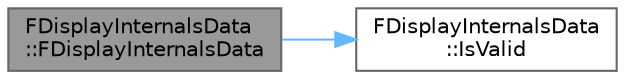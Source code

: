 digraph "FDisplayInternalsData::FDisplayInternalsData"
{
 // INTERACTIVE_SVG=YES
 // LATEX_PDF_SIZE
  bgcolor="transparent";
  edge [fontname=Helvetica,fontsize=10,labelfontname=Helvetica,labelfontsize=10];
  node [fontname=Helvetica,fontsize=10,shape=box,height=0.2,width=0.4];
  rankdir="LR";
  Node1 [id="Node000001",label="FDisplayInternalsData\l::FDisplayInternalsData",height=0.2,width=0.4,color="gray40", fillcolor="grey60", style="filled", fontcolor="black",tooltip=" "];
  Node1 -> Node2 [id="edge1_Node000001_Node000002",color="steelblue1",style="solid",tooltip=" "];
  Node2 [id="Node000002",label="FDisplayInternalsData\l::IsValid",height=0.2,width=0.4,color="grey40", fillcolor="white", style="filled",URL="$da/d06/structFDisplayInternalsData.html#af6b6983cf227e1e786f9a6136108a36f",tooltip=" "];
}
